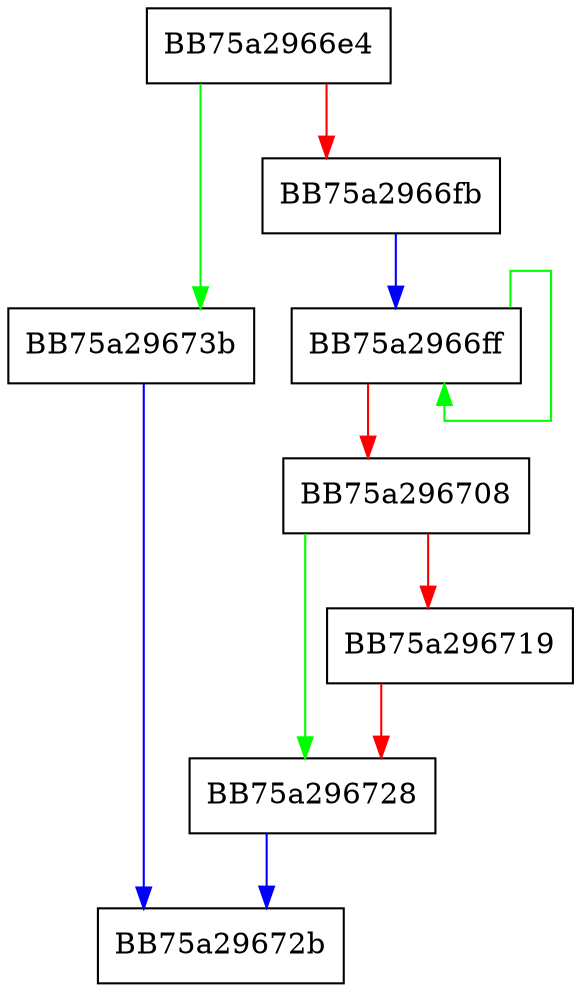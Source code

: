 digraph sqlite3DbStrDup {
  node [shape="box"];
  graph [splines=ortho];
  BB75a2966e4 -> BB75a29673b [color="green"];
  BB75a2966e4 -> BB75a2966fb [color="red"];
  BB75a2966fb -> BB75a2966ff [color="blue"];
  BB75a2966ff -> BB75a2966ff [color="green"];
  BB75a2966ff -> BB75a296708 [color="red"];
  BB75a296708 -> BB75a296728 [color="green"];
  BB75a296708 -> BB75a296719 [color="red"];
  BB75a296719 -> BB75a296728 [color="red"];
  BB75a296728 -> BB75a29672b [color="blue"];
  BB75a29673b -> BB75a29672b [color="blue"];
}